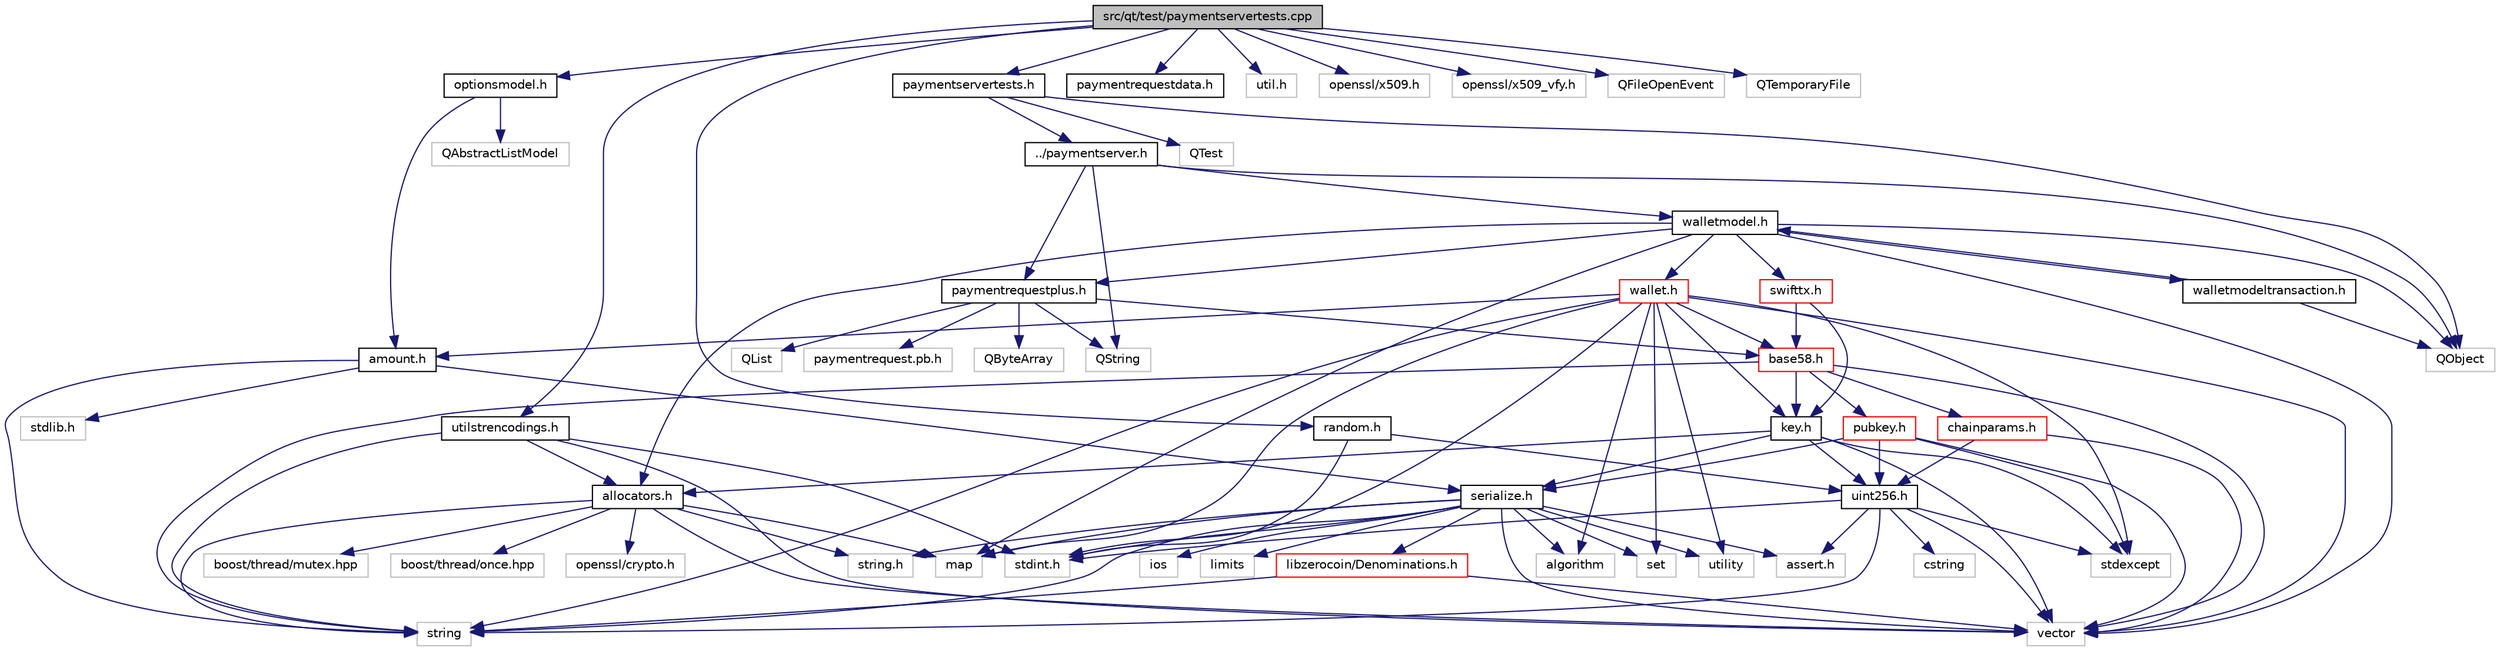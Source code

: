 digraph "src/qt/test/paymentservertests.cpp"
{
  edge [fontname="Helvetica",fontsize="10",labelfontname="Helvetica",labelfontsize="10"];
  node [fontname="Helvetica",fontsize="10",shape=record];
  Node0 [label="src/qt/test/paymentservertests.cpp",height=0.2,width=0.4,color="black", fillcolor="grey75", style="filled", fontcolor="black"];
  Node0 -> Node1 [color="midnightblue",fontsize="10",style="solid",fontname="Helvetica"];
  Node1 [label="paymentservertests.h",height=0.2,width=0.4,color="black", fillcolor="white", style="filled",URL="$paymentservertests_8h.html"];
  Node1 -> Node2 [color="midnightblue",fontsize="10",style="solid",fontname="Helvetica"];
  Node2 [label="../paymentserver.h",height=0.2,width=0.4,color="black", fillcolor="white", style="filled",URL="$paymentserver_8h.html"];
  Node2 -> Node3 [color="midnightblue",fontsize="10",style="solid",fontname="Helvetica"];
  Node3 [label="paymentrequestplus.h",height=0.2,width=0.4,color="black", fillcolor="white", style="filled",URL="$paymentrequestplus_8h.html"];
  Node3 -> Node4 [color="midnightblue",fontsize="10",style="solid",fontname="Helvetica"];
  Node4 [label="paymentrequest.pb.h",height=0.2,width=0.4,color="grey75", fillcolor="white", style="filled"];
  Node3 -> Node5 [color="midnightblue",fontsize="10",style="solid",fontname="Helvetica"];
  Node5 [label="base58.h",height=0.2,width=0.4,color="red", fillcolor="white", style="filled",URL="$base58_8h.html"];
  Node5 -> Node6 [color="midnightblue",fontsize="10",style="solid",fontname="Helvetica"];
  Node6 [label="chainparams.h",height=0.2,width=0.4,color="red", fillcolor="white", style="filled",URL="$chainparams_8h.html"];
  Node6 -> Node11 [color="midnightblue",fontsize="10",style="solid",fontname="Helvetica"];
  Node11 [label="uint256.h",height=0.2,width=0.4,color="black", fillcolor="white", style="filled",URL="$uint256_8h.html"];
  Node11 -> Node12 [color="midnightblue",fontsize="10",style="solid",fontname="Helvetica"];
  Node12 [label="assert.h",height=0.2,width=0.4,color="grey75", fillcolor="white", style="filled"];
  Node11 -> Node13 [color="midnightblue",fontsize="10",style="solid",fontname="Helvetica"];
  Node13 [label="cstring",height=0.2,width=0.4,color="grey75", fillcolor="white", style="filled"];
  Node11 -> Node14 [color="midnightblue",fontsize="10",style="solid",fontname="Helvetica"];
  Node14 [label="stdexcept",height=0.2,width=0.4,color="grey75", fillcolor="white", style="filled"];
  Node11 -> Node15 [color="midnightblue",fontsize="10",style="solid",fontname="Helvetica"];
  Node15 [label="stdint.h",height=0.2,width=0.4,color="grey75", fillcolor="white", style="filled"];
  Node11 -> Node8 [color="midnightblue",fontsize="10",style="solid",fontname="Helvetica"];
  Node8 [label="string",height=0.2,width=0.4,color="grey75", fillcolor="white", style="filled"];
  Node11 -> Node9 [color="midnightblue",fontsize="10",style="solid",fontname="Helvetica"];
  Node9 [label="vector",height=0.2,width=0.4,color="grey75", fillcolor="white", style="filled"];
  Node6 -> Node9 [color="midnightblue",fontsize="10",style="solid",fontname="Helvetica"];
  Node5 -> Node51 [color="midnightblue",fontsize="10",style="solid",fontname="Helvetica"];
  Node51 [label="key.h",height=0.2,width=0.4,color="black", fillcolor="white", style="filled",URL="$key_8h.html"];
  Node51 -> Node52 [color="midnightblue",fontsize="10",style="solid",fontname="Helvetica"];
  Node52 [label="allocators.h",height=0.2,width=0.4,color="black", fillcolor="white", style="filled",URL="$allocators_8h.html"];
  Node52 -> Node16 [color="midnightblue",fontsize="10",style="solid",fontname="Helvetica"];
  Node16 [label="map",height=0.2,width=0.4,color="grey75", fillcolor="white", style="filled"];
  Node52 -> Node25 [color="midnightblue",fontsize="10",style="solid",fontname="Helvetica"];
  Node25 [label="string.h",height=0.2,width=0.4,color="grey75", fillcolor="white", style="filled"];
  Node52 -> Node8 [color="midnightblue",fontsize="10",style="solid",fontname="Helvetica"];
  Node52 -> Node9 [color="midnightblue",fontsize="10",style="solid",fontname="Helvetica"];
  Node52 -> Node53 [color="midnightblue",fontsize="10",style="solid",fontname="Helvetica"];
  Node53 [label="boost/thread/mutex.hpp",height=0.2,width=0.4,color="grey75", fillcolor="white", style="filled"];
  Node52 -> Node54 [color="midnightblue",fontsize="10",style="solid",fontname="Helvetica"];
  Node54 [label="boost/thread/once.hpp",height=0.2,width=0.4,color="grey75", fillcolor="white", style="filled"];
  Node52 -> Node55 [color="midnightblue",fontsize="10",style="solid",fontname="Helvetica"];
  Node55 [label="openssl/crypto.h",height=0.2,width=0.4,color="grey75", fillcolor="white", style="filled"];
  Node51 -> Node20 [color="midnightblue",fontsize="10",style="solid",fontname="Helvetica"];
  Node20 [label="serialize.h",height=0.2,width=0.4,color="black", fillcolor="white", style="filled",URL="$serialize_8h.html"];
  Node20 -> Node21 [color="midnightblue",fontsize="10",style="solid",fontname="Helvetica"];
  Node21 [label="algorithm",height=0.2,width=0.4,color="grey75", fillcolor="white", style="filled"];
  Node20 -> Node12 [color="midnightblue",fontsize="10",style="solid",fontname="Helvetica"];
  Node20 -> Node22 [color="midnightblue",fontsize="10",style="solid",fontname="Helvetica"];
  Node22 [label="ios",height=0.2,width=0.4,color="grey75", fillcolor="white", style="filled"];
  Node20 -> Node23 [color="midnightblue",fontsize="10",style="solid",fontname="Helvetica"];
  Node23 [label="limits",height=0.2,width=0.4,color="grey75", fillcolor="white", style="filled"];
  Node20 -> Node16 [color="midnightblue",fontsize="10",style="solid",fontname="Helvetica"];
  Node20 -> Node24 [color="midnightblue",fontsize="10",style="solid",fontname="Helvetica"];
  Node24 [label="set",height=0.2,width=0.4,color="grey75", fillcolor="white", style="filled"];
  Node20 -> Node15 [color="midnightblue",fontsize="10",style="solid",fontname="Helvetica"];
  Node20 -> Node25 [color="midnightblue",fontsize="10",style="solid",fontname="Helvetica"];
  Node20 -> Node8 [color="midnightblue",fontsize="10",style="solid",fontname="Helvetica"];
  Node20 -> Node26 [color="midnightblue",fontsize="10",style="solid",fontname="Helvetica"];
  Node26 [label="utility",height=0.2,width=0.4,color="grey75", fillcolor="white", style="filled"];
  Node20 -> Node9 [color="midnightblue",fontsize="10",style="solid",fontname="Helvetica"];
  Node20 -> Node27 [color="midnightblue",fontsize="10",style="solid",fontname="Helvetica"];
  Node27 [label="libzerocoin/Denominations.h",height=0.2,width=0.4,color="red", fillcolor="white", style="filled",URL="$_denominations_8h.html",tooltip="Denomination info for the Zerocoin library. "];
  Node27 -> Node8 [color="midnightblue",fontsize="10",style="solid",fontname="Helvetica"];
  Node27 -> Node9 [color="midnightblue",fontsize="10",style="solid",fontname="Helvetica"];
  Node51 -> Node11 [color="midnightblue",fontsize="10",style="solid",fontname="Helvetica"];
  Node51 -> Node14 [color="midnightblue",fontsize="10",style="solid",fontname="Helvetica"];
  Node51 -> Node9 [color="midnightblue",fontsize="10",style="solid",fontname="Helvetica"];
  Node5 -> Node32 [color="midnightblue",fontsize="10",style="solid",fontname="Helvetica"];
  Node32 [label="pubkey.h",height=0.2,width=0.4,color="red", fillcolor="white", style="filled",URL="$pubkey_8h.html"];
  Node32 -> Node20 [color="midnightblue",fontsize="10",style="solid",fontname="Helvetica"];
  Node32 -> Node11 [color="midnightblue",fontsize="10",style="solid",fontname="Helvetica"];
  Node32 -> Node14 [color="midnightblue",fontsize="10",style="solid",fontname="Helvetica"];
  Node32 -> Node9 [color="midnightblue",fontsize="10",style="solid",fontname="Helvetica"];
  Node5 -> Node8 [color="midnightblue",fontsize="10",style="solid",fontname="Helvetica"];
  Node5 -> Node9 [color="midnightblue",fontsize="10",style="solid",fontname="Helvetica"];
  Node3 -> Node84 [color="midnightblue",fontsize="10",style="solid",fontname="Helvetica"];
  Node84 [label="QByteArray",height=0.2,width=0.4,color="grey75", fillcolor="white", style="filled"];
  Node3 -> Node85 [color="midnightblue",fontsize="10",style="solid",fontname="Helvetica"];
  Node85 [label="QList",height=0.2,width=0.4,color="grey75", fillcolor="white", style="filled"];
  Node3 -> Node86 [color="midnightblue",fontsize="10",style="solid",fontname="Helvetica"];
  Node86 [label="QString",height=0.2,width=0.4,color="grey75", fillcolor="white", style="filled"];
  Node2 -> Node87 [color="midnightblue",fontsize="10",style="solid",fontname="Helvetica"];
  Node87 [label="walletmodel.h",height=0.2,width=0.4,color="black", fillcolor="white", style="filled",URL="$walletmodel_8h.html"];
  Node87 -> Node3 [color="midnightblue",fontsize="10",style="solid",fontname="Helvetica"];
  Node87 -> Node88 [color="midnightblue",fontsize="10",style="solid",fontname="Helvetica"];
  Node88 [label="walletmodeltransaction.h",height=0.2,width=0.4,color="black", fillcolor="white", style="filled",URL="$walletmodeltransaction_8h.html"];
  Node88 -> Node87 [color="midnightblue",fontsize="10",style="solid",fontname="Helvetica"];
  Node88 -> Node89 [color="midnightblue",fontsize="10",style="solid",fontname="Helvetica"];
  Node89 [label="QObject",height=0.2,width=0.4,color="grey75", fillcolor="white", style="filled"];
  Node87 -> Node52 [color="midnightblue",fontsize="10",style="solid",fontname="Helvetica"];
  Node87 -> Node90 [color="midnightblue",fontsize="10",style="solid",fontname="Helvetica"];
  Node90 [label="swifttx.h",height=0.2,width=0.4,color="red", fillcolor="white", style="filled",URL="$swifttx_8h.html"];
  Node90 -> Node5 [color="midnightblue",fontsize="10",style="solid",fontname="Helvetica"];
  Node90 -> Node51 [color="midnightblue",fontsize="10",style="solid",fontname="Helvetica"];
  Node87 -> Node137 [color="midnightblue",fontsize="10",style="solid",fontname="Helvetica"];
  Node137 [label="wallet.h",height=0.2,width=0.4,color="red", fillcolor="white", style="filled",URL="$wallet_8h.html"];
  Node137 -> Node19 [color="midnightblue",fontsize="10",style="solid",fontname="Helvetica"];
  Node19 [label="amount.h",height=0.2,width=0.4,color="black", fillcolor="white", style="filled",URL="$amount_8h.html"];
  Node19 -> Node20 [color="midnightblue",fontsize="10",style="solid",fontname="Helvetica"];
  Node19 -> Node29 [color="midnightblue",fontsize="10",style="solid",fontname="Helvetica"];
  Node29 [label="stdlib.h",height=0.2,width=0.4,color="grey75", fillcolor="white", style="filled"];
  Node19 -> Node8 [color="midnightblue",fontsize="10",style="solid",fontname="Helvetica"];
  Node137 -> Node5 [color="midnightblue",fontsize="10",style="solid",fontname="Helvetica"];
  Node137 -> Node51 [color="midnightblue",fontsize="10",style="solid",fontname="Helvetica"];
  Node137 -> Node21 [color="midnightblue",fontsize="10",style="solid",fontname="Helvetica"];
  Node137 -> Node16 [color="midnightblue",fontsize="10",style="solid",fontname="Helvetica"];
  Node137 -> Node24 [color="midnightblue",fontsize="10",style="solid",fontname="Helvetica"];
  Node137 -> Node14 [color="midnightblue",fontsize="10",style="solid",fontname="Helvetica"];
  Node137 -> Node15 [color="midnightblue",fontsize="10",style="solid",fontname="Helvetica"];
  Node137 -> Node8 [color="midnightblue",fontsize="10",style="solid",fontname="Helvetica"];
  Node137 -> Node26 [color="midnightblue",fontsize="10",style="solid",fontname="Helvetica"];
  Node137 -> Node9 [color="midnightblue",fontsize="10",style="solid",fontname="Helvetica"];
  Node87 -> Node16 [color="midnightblue",fontsize="10",style="solid",fontname="Helvetica"];
  Node87 -> Node9 [color="midnightblue",fontsize="10",style="solid",fontname="Helvetica"];
  Node87 -> Node89 [color="midnightblue",fontsize="10",style="solid",fontname="Helvetica"];
  Node2 -> Node89 [color="midnightblue",fontsize="10",style="solid",fontname="Helvetica"];
  Node2 -> Node86 [color="midnightblue",fontsize="10",style="solid",fontname="Helvetica"];
  Node1 -> Node89 [color="midnightblue",fontsize="10",style="solid",fontname="Helvetica"];
  Node1 -> Node149 [color="midnightblue",fontsize="10",style="solid",fontname="Helvetica"];
  Node149 [label="QTest",height=0.2,width=0.4,color="grey75", fillcolor="white", style="filled"];
  Node0 -> Node150 [color="midnightblue",fontsize="10",style="solid",fontname="Helvetica"];
  Node150 [label="optionsmodel.h",height=0.2,width=0.4,color="black", fillcolor="white", style="filled",URL="$optionsmodel_8h.html"];
  Node150 -> Node19 [color="midnightblue",fontsize="10",style="solid",fontname="Helvetica"];
  Node150 -> Node151 [color="midnightblue",fontsize="10",style="solid",fontname="Helvetica"];
  Node151 [label="QAbstractListModel",height=0.2,width=0.4,color="grey75", fillcolor="white", style="filled"];
  Node0 -> Node152 [color="midnightblue",fontsize="10",style="solid",fontname="Helvetica"];
  Node152 [label="paymentrequestdata.h",height=0.2,width=0.4,color="black", fillcolor="white", style="filled",URL="$paymentrequestdata_8h.html"];
  Node0 -> Node113 [color="midnightblue",fontsize="10",style="solid",fontname="Helvetica"];
  Node113 [label="random.h",height=0.2,width=0.4,color="black", fillcolor="white", style="filled",URL="$random_8h.html"];
  Node113 -> Node11 [color="midnightblue",fontsize="10",style="solid",fontname="Helvetica"];
  Node113 -> Node15 [color="midnightblue",fontsize="10",style="solid",fontname="Helvetica"];
  Node0 -> Node122 [color="midnightblue",fontsize="10",style="solid",fontname="Helvetica"];
  Node122 [label="util.h",height=0.2,width=0.4,color="grey75", fillcolor="white", style="filled"];
  Node0 -> Node115 [color="midnightblue",fontsize="10",style="solid",fontname="Helvetica"];
  Node115 [label="utilstrencodings.h",height=0.2,width=0.4,color="black", fillcolor="white", style="filled",URL="$utilstrencodings_8h.html"];
  Node115 -> Node52 [color="midnightblue",fontsize="10",style="solid",fontname="Helvetica"];
  Node115 -> Node15 [color="midnightblue",fontsize="10",style="solid",fontname="Helvetica"];
  Node115 -> Node8 [color="midnightblue",fontsize="10",style="solid",fontname="Helvetica"];
  Node115 -> Node9 [color="midnightblue",fontsize="10",style="solid",fontname="Helvetica"];
  Node0 -> Node153 [color="midnightblue",fontsize="10",style="solid",fontname="Helvetica"];
  Node153 [label="openssl/x509.h",height=0.2,width=0.4,color="grey75", fillcolor="white", style="filled"];
  Node0 -> Node154 [color="midnightblue",fontsize="10",style="solid",fontname="Helvetica"];
  Node154 [label="openssl/x509_vfy.h",height=0.2,width=0.4,color="grey75", fillcolor="white", style="filled"];
  Node0 -> Node155 [color="midnightblue",fontsize="10",style="solid",fontname="Helvetica"];
  Node155 [label="QFileOpenEvent",height=0.2,width=0.4,color="grey75", fillcolor="white", style="filled"];
  Node0 -> Node156 [color="midnightblue",fontsize="10",style="solid",fontname="Helvetica"];
  Node156 [label="QTemporaryFile",height=0.2,width=0.4,color="grey75", fillcolor="white", style="filled"];
}
